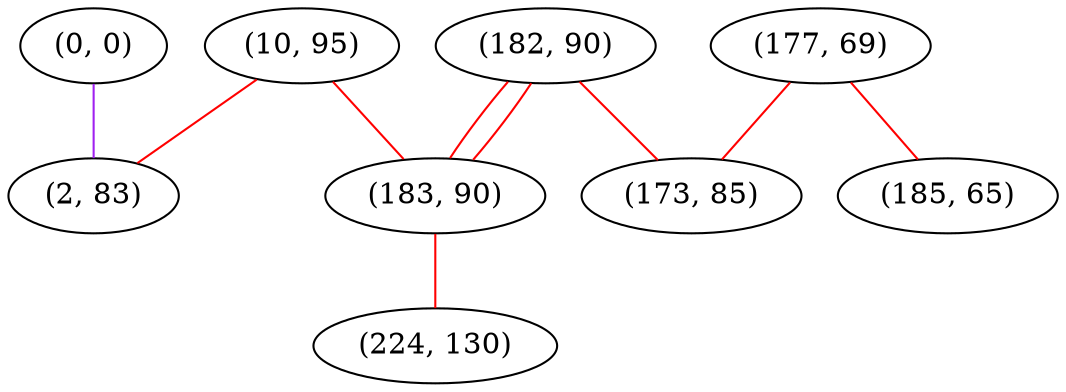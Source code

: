 graph "" {
"(10, 95)";
"(177, 69)";
"(0, 0)";
"(2, 83)";
"(182, 90)";
"(173, 85)";
"(185, 65)";
"(183, 90)";
"(224, 130)";
"(10, 95)" -- "(2, 83)"  [color=red, key=0, weight=1];
"(10, 95)" -- "(183, 90)"  [color=red, key=0, weight=1];
"(177, 69)" -- "(173, 85)"  [color=red, key=0, weight=1];
"(177, 69)" -- "(185, 65)"  [color=red, key=0, weight=1];
"(0, 0)" -- "(2, 83)"  [color=purple, key=0, weight=4];
"(182, 90)" -- "(173, 85)"  [color=red, key=0, weight=1];
"(182, 90)" -- "(183, 90)"  [color=red, key=0, weight=1];
"(182, 90)" -- "(183, 90)"  [color=red, key=1, weight=1];
"(183, 90)" -- "(224, 130)"  [color=red, key=0, weight=1];
}
